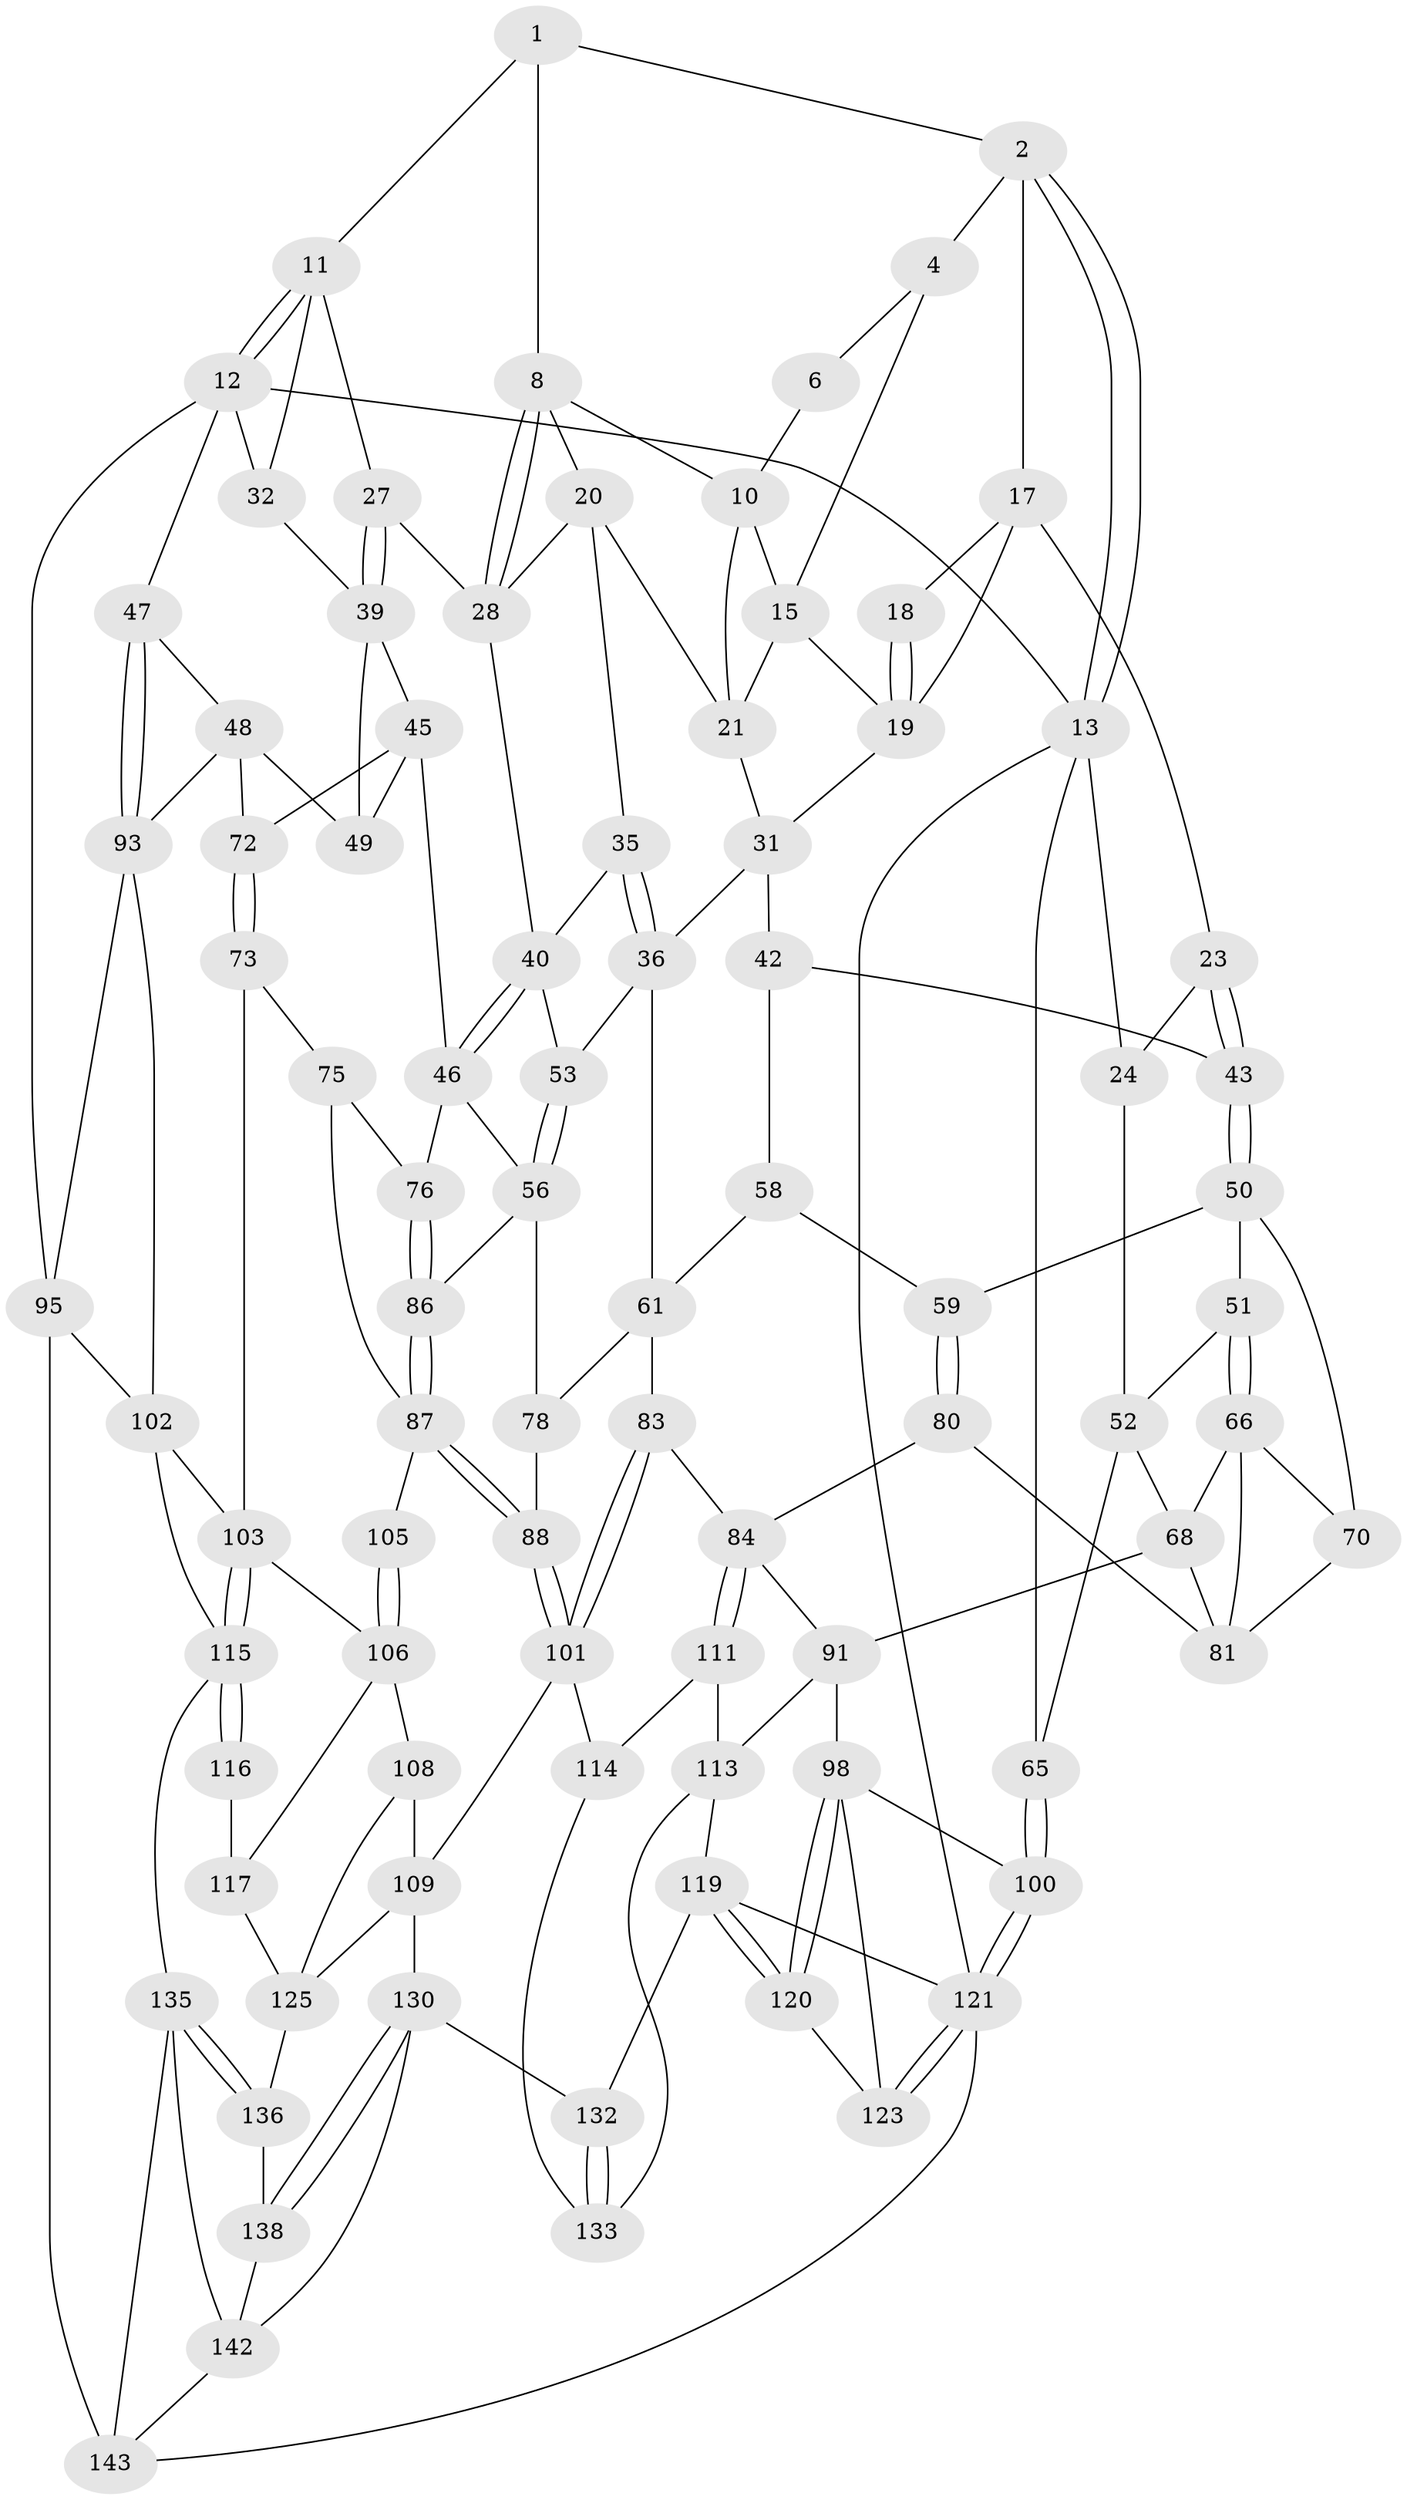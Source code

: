 // original degree distribution, {3: 0.027586206896551724, 4: 0.2206896551724138, 5: 0.5241379310344828, 6: 0.22758620689655173}
// Generated by graph-tools (version 1.1) at 2025/11/02/27/25 16:11:52]
// undirected, 87 vertices, 184 edges
graph export_dot {
graph [start="1"]
  node [color=gray90,style=filled];
  1 [pos="+0.2825247924205209+0",super="+7"];
  2 [pos="+0+0",super="+3"];
  4 [pos="+0.2556693890170841+0",super="+5"];
  6 [pos="+0.2808120765714119+0"];
  8 [pos="+0.6387575068676984+0.015909768532687888",super="+9"];
  10 [pos="+0.4070891623759928+0.05705430795103699",super="+14"];
  11 [pos="+0.8236262584574996+0",super="+26"];
  12 [pos="+1+0",super="+33"];
  13 [pos="+0+0",super="+25"];
  15 [pos="+0.3070274125983344+0.11503381331358344",super="+16"];
  17 [pos="+0.09294567492530277+0.07657144726377925",super="+22"];
  18 [pos="+0.1663738075030653+0.08842971463671442"];
  19 [pos="+0.19479514706127174+0.1319506906650321",super="+29"];
  20 [pos="+0.42091269427264466+0.1640842935549158",super="+34"];
  21 [pos="+0.4117057653162254+0.1581629478837193",super="+30"];
  23 [pos="+0.038212541874801324+0.18622282048298028"];
  24 [pos="+0.003485985644848699+0.1991018274241271"];
  27 [pos="+0.7470449280524494+0.15883167184019137"];
  28 [pos="+0.6366911210666917+0.09109056088873364",super="+38"];
  31 [pos="+0.2702060133909044+0.24002781933311046",super="+37"];
  32 [pos="+0.8896435556662774+0.2137255415971451"];
  35 [pos="+0.4277273697811487+0.17777325428604743"];
  36 [pos="+0.34078417094200303+0.298485570331318",super="+54"];
  39 [pos="+0.8163568891455848+0.2676055569242983",super="+44"];
  40 [pos="+0.6100332925351203+0.24127596911175045",super="+41"];
  42 [pos="+0.25316757303596465+0.2829850585137595",super="+57"];
  43 [pos="+0.2341135443995537+0.2877626671219752"];
  45 [pos="+0.7410203838303902+0.3292498915218615",super="+69"];
  46 [pos="+0.6539188206591954+0.3264760129665988",super="+55"];
  47 [pos="+1+0.25418218501475104"];
  48 [pos="+0.9220951774311535+0.3681916663050459",super="+71"];
  49 [pos="+0.9123519105158856+0.36752223468603745"];
  50 [pos="+0.1673900812095996+0.3536546725483302",super="+60"];
  51 [pos="+0.11564233145123225+0.3603710913446355"];
  52 [pos="+0.09669179446922488+0.35490544750042935",super="+64"];
  53 [pos="+0.39192394224582333+0.3474037378460403"];
  56 [pos="+0.540577741377711+0.4366579144008324",super="+77"];
  58 [pos="+0.22399348354276546+0.4584080302304301",super="+63"];
  59 [pos="+0.20074601140388185+0.4532919916395719"];
  61 [pos="+0.34306457759895354+0.5115558867887582",super="+62"];
  65 [pos="+0+0.4820634118162274"];
  66 [pos="+0.10244563392647643+0.43660922491321114",super="+67"];
  68 [pos="+0+0.4666617891276782",super="+90"];
  70 [pos="+0.13683180971205033+0.46728749119254154"];
  72 [pos="+0.8123486189173508+0.5313446429236506"];
  73 [pos="+0.8046199666815148+0.5377582723839975",super="+74"];
  75 [pos="+0.7128614417041145+0.4947477776601953"];
  76 [pos="+0.6842535080993973+0.4511051200485872"];
  78 [pos="+0.4999377804682119+0.47839268898132",super="+79"];
  80 [pos="+0.18158276639219595+0.5190365600678718"];
  81 [pos="+0.12933163110115076+0.5178621348039301",super="+82"];
  83 [pos="+0.32519835855494966+0.5502589422151746"];
  84 [pos="+0.29032921279604756+0.592182961733786",super="+85"];
  86 [pos="+0.5797231219988959+0.5251851089954203"];
  87 [pos="+0.591752953701006+0.5756095415937871",super="+92"];
  88 [pos="+0.5354840866714652+0.6483285164815779",super="+89"];
  91 [pos="+0.1136172420191401+0.6237877713774392",super="+97"];
  93 [pos="+1+0.5309737579171997",super="+94"];
  95 [pos="+1+0.9337191261164531",super="+96"];
  98 [pos="+0.057319772832568366+0.652891879240053",super="+99"];
  100 [pos="+0+0.6094964023956332"];
  101 [pos="+0.5247863329452593+0.6750915092888548",super="+110"];
  102 [pos="+0.8755858069934362+0.716273058102764",super="+127"];
  103 [pos="+0.8631215430576756+0.7203536736922523",super="+104"];
  105 [pos="+0.6521909063351122+0.5940171976307189"];
  106 [pos="+0.7266564657804497+0.669798906338961",super="+107"];
  108 [pos="+0.6065015293573005+0.7162414569150274"];
  109 [pos="+0.5334449084038624+0.7019466720565304",super="+129"];
  111 [pos="+0.2935466122395483+0.6433565933815608",super="+112"];
  113 [pos="+0.16063825952889205+0.730085856648088",super="+118"];
  114 [pos="+0.4150950462903489+0.7205837600539242",super="+128"];
  115 [pos="+0.8431368235678158+0.8113919307242691",super="+134"];
  116 [pos="+0.7527887910454525+0.7845535402863046"];
  117 [pos="+0.6956688482988047+0.7133754152052032",super="+124"];
  119 [pos="+0.08531534339453314+0.8681737166698966",super="+140"];
  120 [pos="+0.07890068165491128+0.8654379060054755"];
  121 [pos="+0+0.8370733638890178",super="+122"];
  123 [pos="+0.05179048601436149+0.8624173992930929"];
  125 [pos="+0.6868266504704742+0.8171659897037551",super="+126"];
  130 [pos="+0.493774368187101+0.9964688717053805",super="+131"];
  132 [pos="+0.4030170704707496+1"];
  133 [pos="+0.3104433353684769+0.9731073614967449"];
  135 [pos="+0.8491162615365041+0.8837024029776764",super="+141"];
  136 [pos="+0.7418240502208295+0.871024219738489",super="+137"];
  138 [pos="+0.5788915648595123+0.9614659483601844",super="+139"];
  142 [pos="+0.8299013436953984+0.952843121861941",super="+145"];
  143 [pos="+0.9183958416081608+0.9195113241547341",super="+144"];
  1 -- 2;
  1 -- 8;
  1 -- 11;
  2 -- 13;
  2 -- 13;
  2 -- 17;
  2 -- 4;
  4 -- 6;
  4 -- 15;
  6 -- 10;
  8 -- 28;
  8 -- 28;
  8 -- 10;
  8 -- 20;
  10 -- 21;
  10 -- 15;
  11 -- 12;
  11 -- 12;
  11 -- 32;
  11 -- 27;
  12 -- 13;
  12 -- 95;
  12 -- 32;
  12 -- 47;
  13 -- 24;
  13 -- 65;
  13 -- 121;
  15 -- 19;
  15 -- 21;
  17 -- 18;
  17 -- 19;
  17 -- 23;
  18 -- 19;
  18 -- 19;
  19 -- 31;
  20 -- 21;
  20 -- 35;
  20 -- 28;
  21 -- 31;
  23 -- 24;
  23 -- 43;
  23 -- 43;
  24 -- 52;
  27 -- 28;
  27 -- 39;
  27 -- 39;
  28 -- 40;
  31 -- 42;
  31 -- 36;
  32 -- 39;
  35 -- 36;
  35 -- 36;
  35 -- 40;
  36 -- 61;
  36 -- 53;
  39 -- 49;
  39 -- 45;
  40 -- 46;
  40 -- 46;
  40 -- 53;
  42 -- 43;
  42 -- 58 [weight=2];
  43 -- 50;
  43 -- 50;
  45 -- 46;
  45 -- 72;
  45 -- 49;
  46 -- 56;
  46 -- 76;
  47 -- 48;
  47 -- 93;
  47 -- 93;
  48 -- 49;
  48 -- 72;
  48 -- 93;
  50 -- 51;
  50 -- 59;
  50 -- 70;
  51 -- 52;
  51 -- 66;
  51 -- 66;
  52 -- 65;
  52 -- 68;
  53 -- 56;
  53 -- 56;
  56 -- 78;
  56 -- 86;
  58 -- 59;
  58 -- 61;
  59 -- 80;
  59 -- 80;
  61 -- 83;
  61 -- 78;
  65 -- 100;
  65 -- 100;
  66 -- 70;
  66 -- 68;
  66 -- 81;
  68 -- 81;
  68 -- 91;
  70 -- 81;
  72 -- 73;
  72 -- 73;
  73 -- 75;
  73 -- 103;
  75 -- 76;
  75 -- 87;
  76 -- 86;
  76 -- 86;
  78 -- 88 [weight=2];
  80 -- 81;
  80 -- 84;
  83 -- 84;
  83 -- 101;
  83 -- 101;
  84 -- 111;
  84 -- 111;
  84 -- 91;
  86 -- 87;
  86 -- 87;
  87 -- 88;
  87 -- 88;
  87 -- 105;
  88 -- 101;
  88 -- 101;
  91 -- 113;
  91 -- 98;
  93 -- 95;
  93 -- 102;
  95 -- 143 [weight=2];
  95 -- 102;
  98 -- 120;
  98 -- 120;
  98 -- 123;
  98 -- 100;
  100 -- 121;
  100 -- 121;
  101 -- 109;
  101 -- 114;
  102 -- 103;
  102 -- 115;
  103 -- 115;
  103 -- 115;
  103 -- 106;
  105 -- 106;
  105 -- 106;
  106 -- 108;
  106 -- 117;
  108 -- 109;
  108 -- 125;
  109 -- 130;
  109 -- 125;
  111 -- 114 [weight=2];
  111 -- 113;
  113 -- 133;
  113 -- 119;
  114 -- 133;
  115 -- 116;
  115 -- 116;
  115 -- 135;
  116 -- 117 [weight=2];
  117 -- 125;
  119 -- 120;
  119 -- 120;
  119 -- 132;
  119 -- 121;
  120 -- 123;
  121 -- 123;
  121 -- 123;
  121 -- 143;
  125 -- 136;
  130 -- 138;
  130 -- 138;
  130 -- 132;
  130 -- 142;
  132 -- 133;
  132 -- 133;
  135 -- 136;
  135 -- 136;
  135 -- 143;
  135 -- 142;
  136 -- 138 [weight=2];
  138 -- 142;
  142 -- 143;
}
